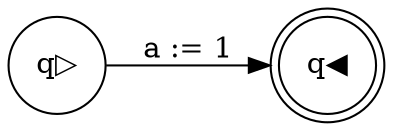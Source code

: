 digraph program_graph {rankdir=LR;
node [shape = circle]; q▷;
node [shape = doublecircle]; q◀;
node [shape = circle]
q▷ -> q◀ [label = "a := 1"];
}
